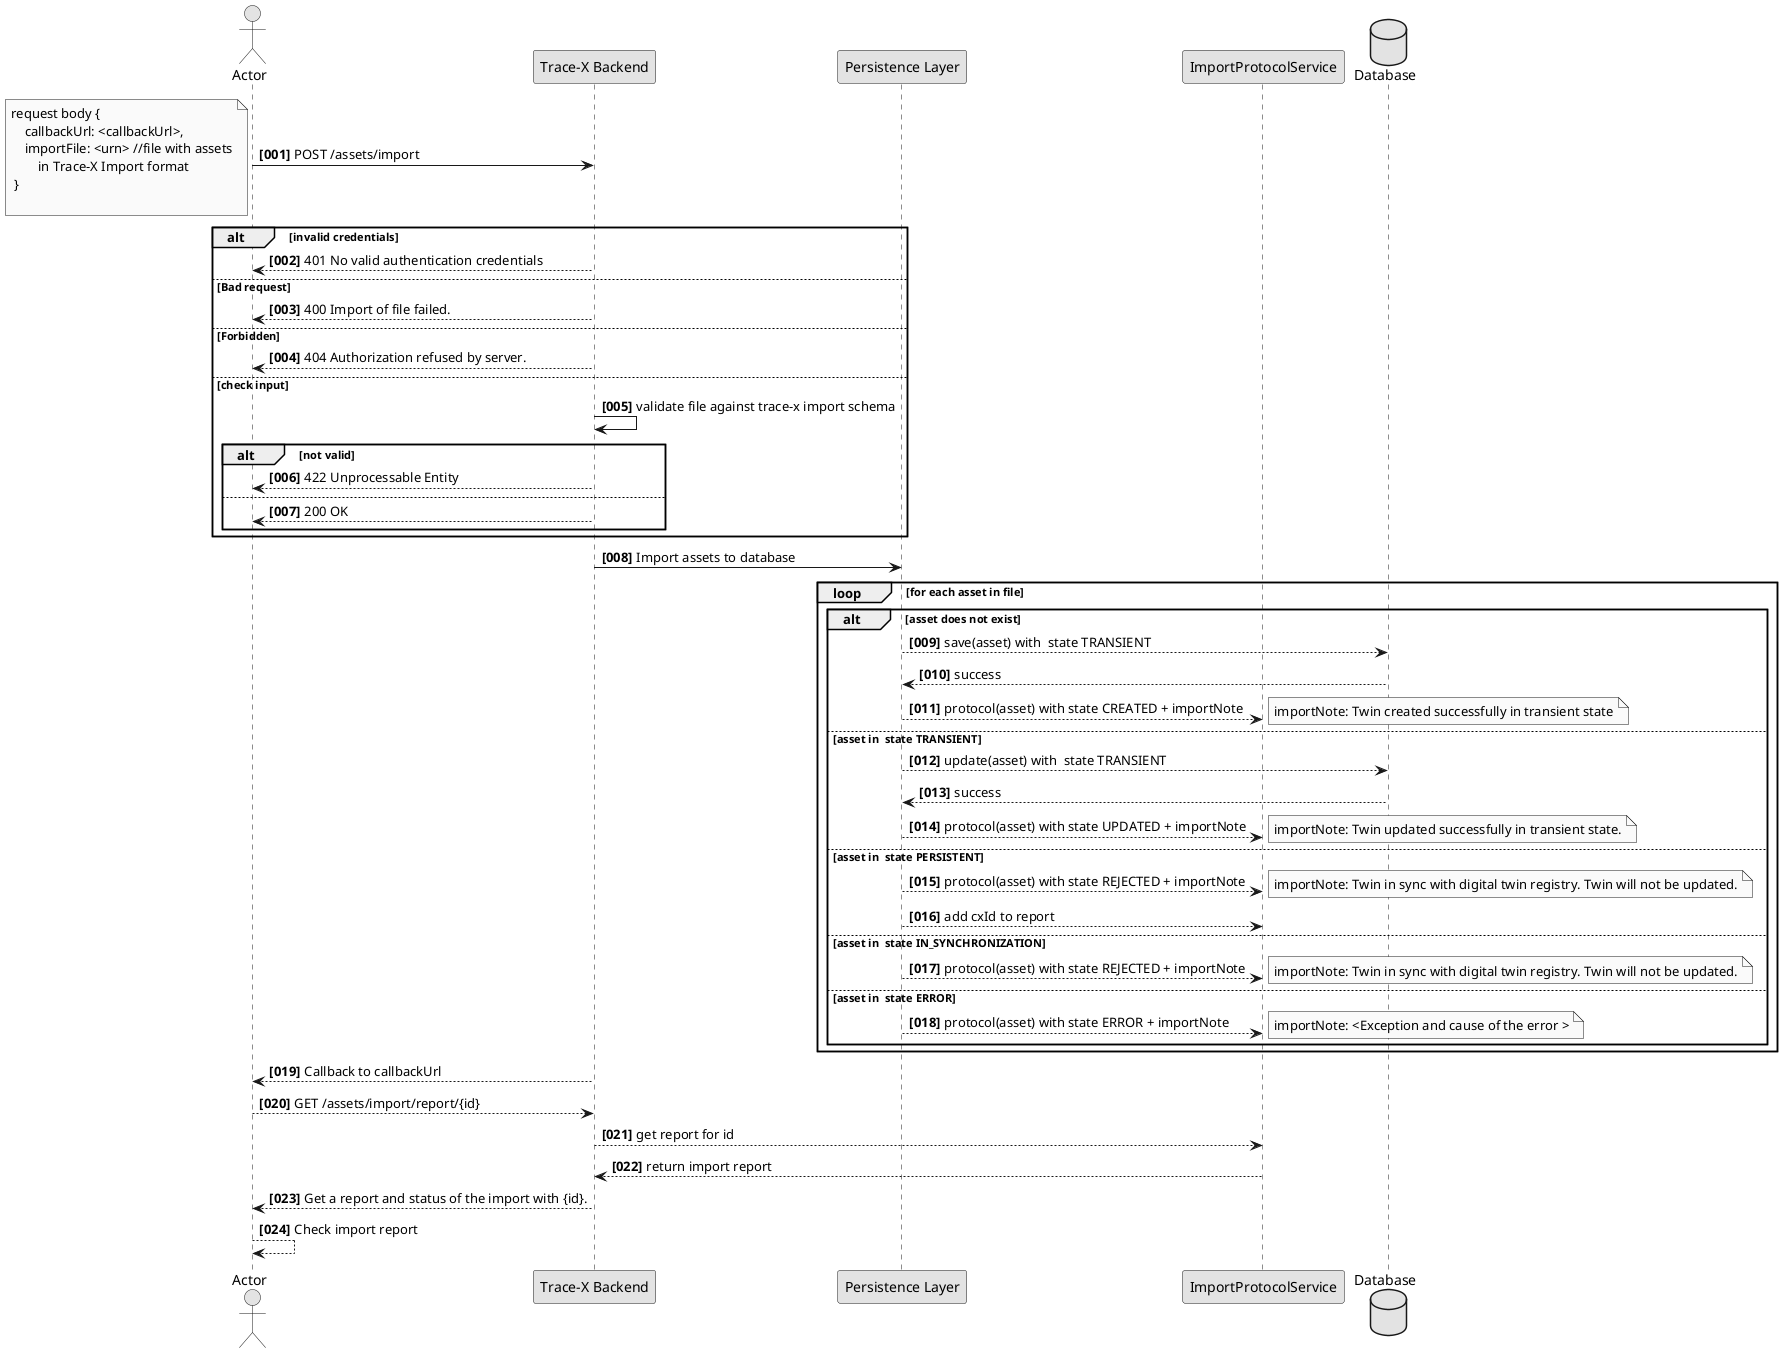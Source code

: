 @startuml
skinparam monochrome true
skinparam shadowing false
skinparam defaultFontName "Architects daughter"

autonumber "<b>[000]"

actor Actor
participant "Trace-X Backend" as Backend
participant "Persistence Layer" as Persistence
participant "ImportProtocolService" as ImportProtocolService
database "Database" as Database
Actor -> Backend : POST /assets/import
note left
    request body {
        callbackUrl: <callbackUrl>,
        importFile: <urn> //file with assets
            in Trace-X Import format
     }

end note

alt invalid credentials
    Actor <-- Backend : 401 No valid authentication credentials
else  Bad request
    Actor <-- Backend : 400 Import of file failed.
else  Forbidden
    Actor <-- Backend : 404 Authorization refused by server.
else  check input
    Backend -> Backend : validate file against trace-x import schema
    alt not valid
        Actor <-- Backend : 422 Unprocessable Entity
    else
        Actor <-- Backend : 200 OK
    end alt
end alt

Backend -> Persistence : Import assets to database

    loop for each asset in file

        alt asset does not exist
            Persistence --> Database : save(asset) with  state TRANSIENT
            Persistence <-- Database : success
            Persistence --> ImportProtocolService : protocol(asset) with state CREATED + importNote
            note right
                importNote: Twin created successfully in transient state
            end note
        else asset in  state TRANSIENT
            note right
                (local asset)
            end note
            Persistence --> Database : update(asset) with  state TRANSIENT
            Persistence <-- Database : success
            Persistence --> ImportProtocolService : protocol(asset) with state UPDATED + importNote
            note right
                importNote: Twin updated successfully in transient state.
            end note
        else asset in  state PERSISTENT
            Persistence --> ImportProtocolService : protocol(asset) with state REJECTED + importNote
            note right
                 importNote: Twin in sync with digital twin registry. Twin will not be updated.
            end note
            Persistence --> ImportProtocolService : add cxId to report
        else asset in  state IN_SYNCHRONIZATION
              Persistence --> ImportProtocolService : protocol(asset) with state REJECTED + importNote
               note right
                  importNote: Twin in sync with digital twin registry. Twin will not be updated.
              end note
        else asset in  state ERROR
             Persistence --> ImportProtocolService : protocol(asset) with state ERROR + importNote
             note right
                  importNote: <Exception and cause of the error >
              end note
        end alt
end loop


Actor <-- Backend : Callback to callbackUrl
Actor --> Backend : GET /assets/import/report/{id}
Backend --> ImportProtocolService : get report for id
Backend <-- ImportProtocolService : return import report
Actor <-- Backend : Get a report and status of the import with {id}.
Actor --> Actor : Check import report

@enduml
